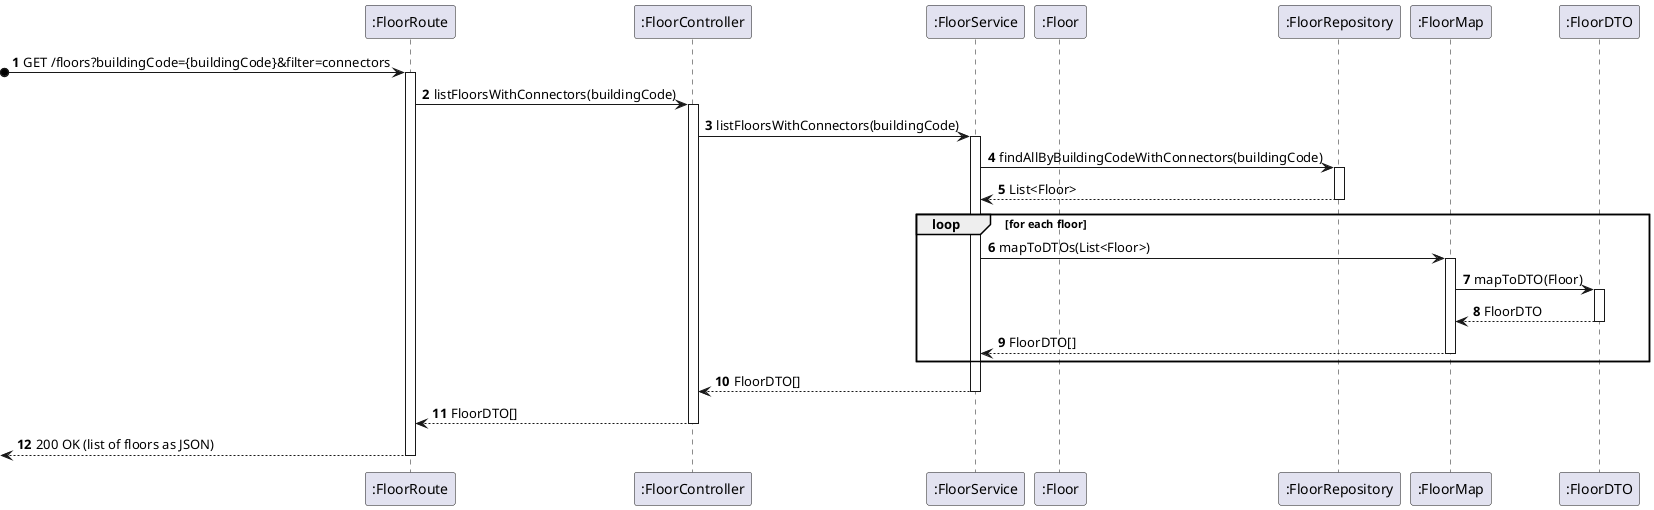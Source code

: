 @startuml us08-level3_processes
autonumber

participant ROUTE as ":FloorRoute"
participant CTRL as ":FloorController"
participant SVC as ":FloorService"
participant E as ":Floor"
participant REPO as ":FloorRepository"
participant FMAP as ":FloorMap"
participant DTO as ":FloorDTO"

?o-> ROUTE : GET /floors?buildingCode={buildingCode}&filter=connectors
activate ROUTE

  ROUTE -> CTRL : listFloorsWithConnectors(buildingCode)
  activate CTRL

    CTRL -> SVC : listFloorsWithConnectors(buildingCode)
    activate SVC

      SVC -> REPO : findAllByBuildingCodeWithConnectors(buildingCode)
      activate REPO

      REPO --> SVC : List<Floor>
      deactivate REPO

      loop for each floor

        SVC -> FMAP : mapToDTOs(List<Floor>)
        activate FMAP

          FMAP -> DTO : mapToDTO(Floor)
          activate DTO

          DTO --> FMAP : FloorDTO
          deactivate DTO

        FMAP --> SVC : FloorDTO[]
        deactivate FMAP
      
      end

    CTRL <-- SVC : FloorDTO[]
    deactivate SVC

  ROUTE <-- CTRL : FloorDTO[]
  deactivate CTRL
  
<-- ROUTE : 200 OK (list of floors as JSON)
deactivate ROUTE

@enduml
